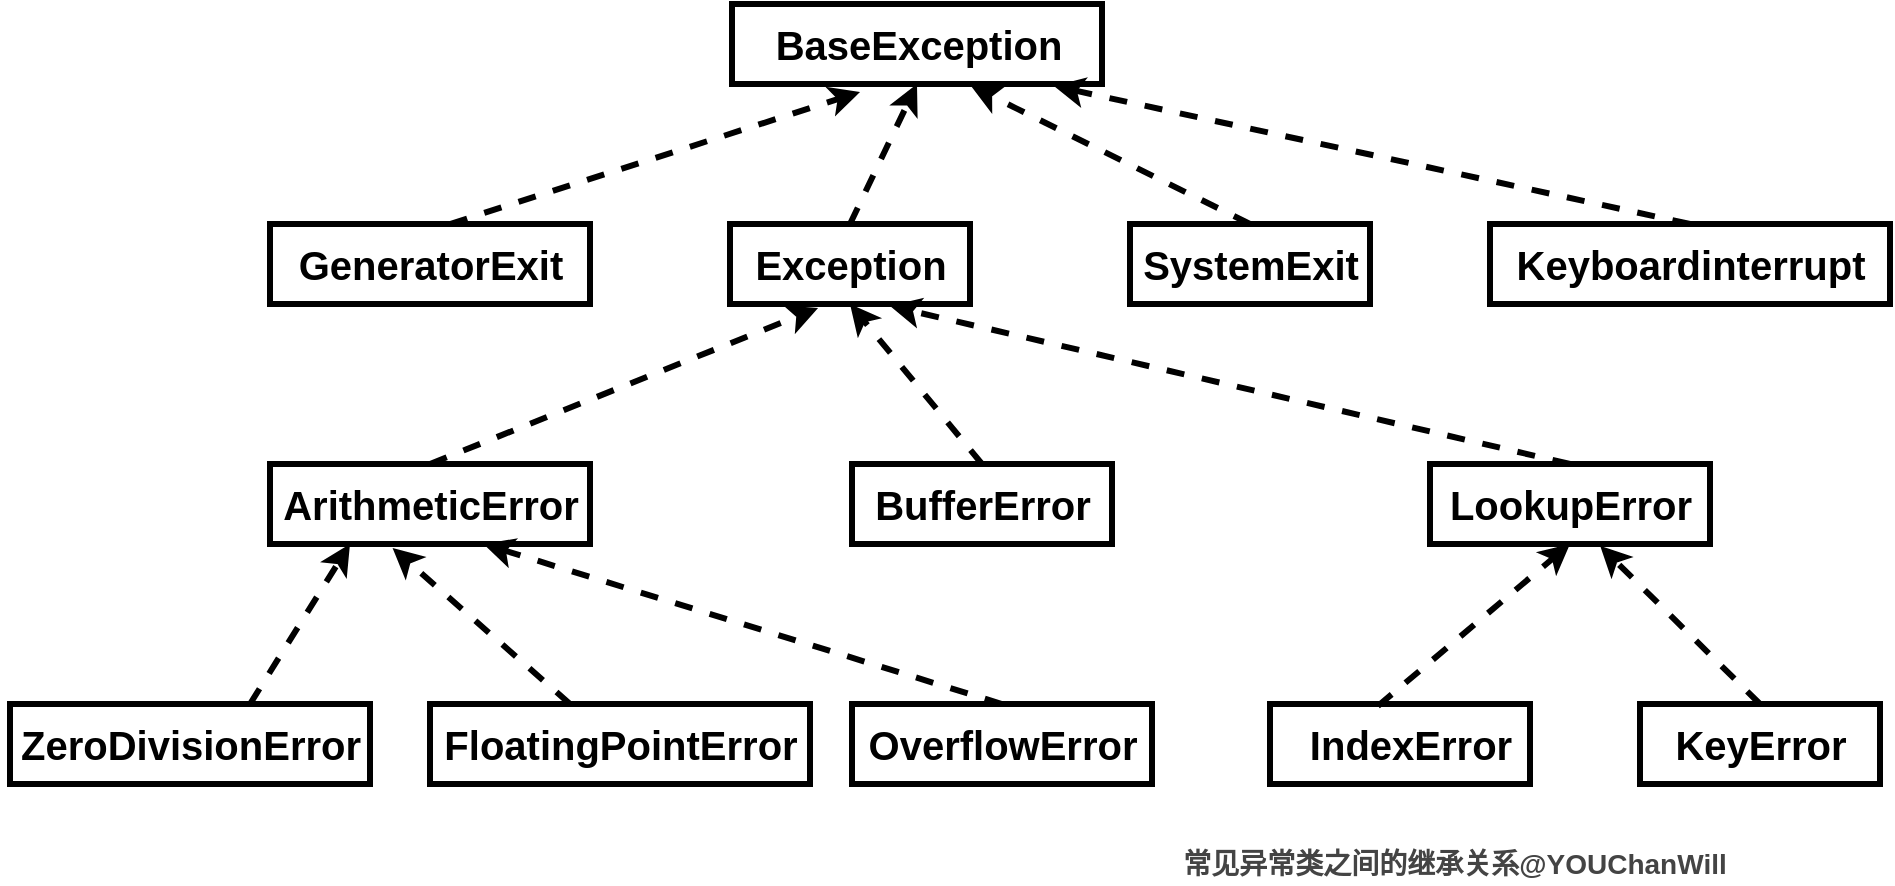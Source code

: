 <mxfile version="14.3.0" type="github"><diagram id="4TVnYgOCKfaMihATrELs" name="Page-1"><mxGraphModel dx="1769" dy="554" grid="1" gridSize="10" guides="1" tooltips="1" connect="1" arrows="1" fold="1" page="1" pageScale="1" pageWidth="827" pageHeight="1169" math="0" shadow="0"><root><mxCell id="0"/><mxCell id="1" parent="0"/><mxCell id="T6aTlQEyc08hEesUru2m-1" value="" style="rounded=0;whiteSpace=wrap;html=1;strokeWidth=3;" vertex="1" parent="1"><mxGeometry x="321" y="50" width="185" height="40" as="geometry"/></mxCell><mxCell id="T6aTlQEyc08hEesUru2m-2" value="" style="rounded=0;whiteSpace=wrap;html=1;strokeWidth=3;" vertex="1" parent="1"><mxGeometry x="90" y="160" width="160" height="40" as="geometry"/></mxCell><mxCell id="T6aTlQEyc08hEesUru2m-3" value="" style="rounded=0;whiteSpace=wrap;html=1;strokeWidth=3;" vertex="1" parent="1"><mxGeometry x="320" y="160" width="120" height="40" as="geometry"/></mxCell><mxCell id="T6aTlQEyc08hEesUru2m-4" value="" style="rounded=0;whiteSpace=wrap;html=1;strokeWidth=3;" vertex="1" parent="1"><mxGeometry x="520" y="160" width="120" height="40" as="geometry"/></mxCell><mxCell id="T6aTlQEyc08hEesUru2m-5" value="" style="rounded=0;whiteSpace=wrap;html=1;strokeWidth=3;" vertex="1" parent="1"><mxGeometry x="700" y="160" width="200" height="40" as="geometry"/></mxCell><mxCell id="T6aTlQEyc08hEesUru2m-6" value="" style="rounded=0;whiteSpace=wrap;html=1;strokeWidth=3;" vertex="1" parent="1"><mxGeometry x="90" y="280" width="160" height="40" as="geometry"/></mxCell><mxCell id="T6aTlQEyc08hEesUru2m-7" value="" style="rounded=0;whiteSpace=wrap;html=1;strokeWidth=3;" vertex="1" parent="1"><mxGeometry x="670" y="280" width="140" height="40" as="geometry"/></mxCell><mxCell id="T6aTlQEyc08hEesUru2m-8" value="" style="rounded=0;whiteSpace=wrap;html=1;strokeWidth=3;" vertex="1" parent="1"><mxGeometry x="381" y="280" width="130" height="40" as="geometry"/></mxCell><mxCell id="T6aTlQEyc08hEesUru2m-10" value="" style="rounded=0;whiteSpace=wrap;html=1;strokeWidth=3;" vertex="1" parent="1"><mxGeometry x="-40" y="400" width="180" height="40" as="geometry"/></mxCell><mxCell id="T6aTlQEyc08hEesUru2m-11" value="" style="rounded=0;whiteSpace=wrap;html=1;strokeWidth=3;" vertex="1" parent="1"><mxGeometry x="170" y="400" width="190" height="40" as="geometry"/></mxCell><mxCell id="T6aTlQEyc08hEesUru2m-12" value="" style="rounded=0;whiteSpace=wrap;html=1;strokeWidth=3;" vertex="1" parent="1"><mxGeometry x="381" y="400" width="150" height="40" as="geometry"/></mxCell><mxCell id="T6aTlQEyc08hEesUru2m-13" value="" style="rounded=0;whiteSpace=wrap;html=1;strokeWidth=3;" vertex="1" parent="1"><mxGeometry x="590" y="400" width="130" height="40" as="geometry"/></mxCell><mxCell id="T6aTlQEyc08hEesUru2m-14" value="" style="rounded=0;whiteSpace=wrap;html=1;strokeWidth=3;" vertex="1" parent="1"><mxGeometry x="775" y="400" width="120" height="40" as="geometry"/></mxCell><mxCell id="T6aTlQEyc08hEesUru2m-15" value="" style="endArrow=classic;html=1;dashed=1;strokeWidth=3;entryX=0.346;entryY=1.1;entryDx=0;entryDy=0;entryPerimeter=0;" edge="1" parent="1" target="T6aTlQEyc08hEesUru2m-1"><mxGeometry width="50" height="50" relative="1" as="geometry"><mxPoint x="180" y="160" as="sourcePoint"/><mxPoint x="230" y="110" as="targetPoint"/></mxGeometry></mxCell><mxCell id="T6aTlQEyc08hEesUru2m-16" value="" style="endArrow=classic;html=1;dashed=1;strokeWidth=3;entryX=0.5;entryY=1;entryDx=0;entryDy=0;" edge="1" parent="1" target="T6aTlQEyc08hEesUru2m-1"><mxGeometry width="50" height="50" relative="1" as="geometry"><mxPoint x="380" y="160" as="sourcePoint"/><mxPoint x="430" y="110" as="targetPoint"/></mxGeometry></mxCell><mxCell id="T6aTlQEyc08hEesUru2m-17" value="" style="endArrow=classic;html=1;dashed=1;strokeWidth=3;entryX=0.646;entryY=1.025;entryDx=0;entryDy=0;entryPerimeter=0;" edge="1" parent="1" target="T6aTlQEyc08hEesUru2m-1"><mxGeometry width="50" height="50" relative="1" as="geometry"><mxPoint x="580" y="160" as="sourcePoint"/><mxPoint x="630" y="110" as="targetPoint"/></mxGeometry></mxCell><mxCell id="T6aTlQEyc08hEesUru2m-18" value="" style="endArrow=classic;html=1;dashed=1;strokeWidth=3;entryX=0.87;entryY=1.025;entryDx=0;entryDy=0;entryPerimeter=0;" edge="1" parent="1" target="T6aTlQEyc08hEesUru2m-1"><mxGeometry width="50" height="50" relative="1" as="geometry"><mxPoint x="800" y="160" as="sourcePoint"/><mxPoint x="470" y="100" as="targetPoint"/></mxGeometry></mxCell><mxCell id="T6aTlQEyc08hEesUru2m-19" value="" style="endArrow=classic;html=1;dashed=1;strokeWidth=3;entryX=0.367;entryY=1.05;entryDx=0;entryDy=0;entryPerimeter=0;" edge="1" parent="1" target="T6aTlQEyc08hEesUru2m-3"><mxGeometry width="50" height="50" relative="1" as="geometry"><mxPoint x="170" y="280" as="sourcePoint"/><mxPoint x="220" y="230" as="targetPoint"/></mxGeometry></mxCell><mxCell id="T6aTlQEyc08hEesUru2m-20" value="" style="endArrow=classic;html=1;dashed=1;strokeWidth=3;entryX=0.5;entryY=1;entryDx=0;entryDy=0;exitX=0.5;exitY=0;exitDx=0;exitDy=0;" edge="1" parent="1" source="T6aTlQEyc08hEesUru2m-8" target="T6aTlQEyc08hEesUru2m-3"><mxGeometry width="50" height="50" relative="1" as="geometry"><mxPoint x="380" y="280" as="sourcePoint"/><mxPoint x="430" y="230" as="targetPoint"/></mxGeometry></mxCell><mxCell id="T6aTlQEyc08hEesUru2m-21" value="" style="endArrow=classic;html=1;dashed=1;strokeWidth=3;entryX=0.667;entryY=1.025;entryDx=0;entryDy=0;entryPerimeter=0;exitX=0.5;exitY=0;exitDx=0;exitDy=0;" edge="1" parent="1" source="T6aTlQEyc08hEesUru2m-7" target="T6aTlQEyc08hEesUru2m-3"><mxGeometry width="50" height="50" relative="1" as="geometry"><mxPoint x="580" y="280" as="sourcePoint"/><mxPoint x="630" y="230" as="targetPoint"/></mxGeometry></mxCell><mxCell id="T6aTlQEyc08hEesUru2m-22" value="" style="endArrow=classic;html=1;dashed=1;strokeWidth=3;entryX=0.25;entryY=1;entryDx=0;entryDy=0;" edge="1" parent="1" target="T6aTlQEyc08hEesUru2m-6"><mxGeometry width="50" height="50" relative="1" as="geometry"><mxPoint x="80" y="400" as="sourcePoint"/><mxPoint x="130" y="350" as="targetPoint"/></mxGeometry></mxCell><mxCell id="T6aTlQEyc08hEesUru2m-23" value="" style="endArrow=classic;html=1;dashed=1;strokeWidth=3;entryX=0.383;entryY=1.05;entryDx=0;entryDy=0;entryPerimeter=0;" edge="1" parent="1" target="T6aTlQEyc08hEesUru2m-6"><mxGeometry width="50" height="50" relative="1" as="geometry"><mxPoint x="240" y="400" as="sourcePoint"/><mxPoint x="290" y="350" as="targetPoint"/></mxGeometry></mxCell><mxCell id="T6aTlQEyc08hEesUru2m-24" value="" style="endArrow=classic;html=1;dashed=1;strokeWidth=3;entryX=0.667;entryY=1;entryDx=0;entryDy=0;entryPerimeter=0;exitX=0.5;exitY=0;exitDx=0;exitDy=0;" edge="1" parent="1" source="T6aTlQEyc08hEesUru2m-12" target="T6aTlQEyc08hEesUru2m-6"><mxGeometry width="50" height="50" relative="1" as="geometry"><mxPoint x="389" y="400" as="sourcePoint"/><mxPoint x="439" y="350" as="targetPoint"/></mxGeometry></mxCell><mxCell id="T6aTlQEyc08hEesUru2m-25" value="" style="endArrow=classic;html=1;dashed=1;strokeWidth=3;entryX=0.5;entryY=1;entryDx=0;entryDy=0;exitX=0.415;exitY=0.025;exitDx=0;exitDy=0;exitPerimeter=0;" edge="1" parent="1" source="T6aTlQEyc08hEesUru2m-13" target="T6aTlQEyc08hEesUru2m-7"><mxGeometry width="50" height="50" relative="1" as="geometry"><mxPoint x="580" y="400" as="sourcePoint"/><mxPoint x="630" y="350" as="targetPoint"/></mxGeometry></mxCell><mxCell id="T6aTlQEyc08hEesUru2m-26" value="" style="endArrow=classic;html=1;dashed=1;strokeWidth=3;entryX=0.608;entryY=1.025;entryDx=0;entryDy=0;entryPerimeter=0;exitX=0.5;exitY=0;exitDx=0;exitDy=0;" edge="1" parent="1" source="T6aTlQEyc08hEesUru2m-14" target="T6aTlQEyc08hEesUru2m-7"><mxGeometry width="50" height="50" relative="1" as="geometry"><mxPoint x="780" y="400" as="sourcePoint"/><mxPoint x="830" y="350" as="targetPoint"/></mxGeometry></mxCell><mxCell id="T6aTlQEyc08hEesUru2m-27" value="&lt;font size=&quot;1&quot;&gt;&lt;b style=&quot;font-size: 20px&quot;&gt;BaseException&lt;/b&gt;&lt;/font&gt;" style="text;html=1;resizable=0;autosize=1;align=center;verticalAlign=middle;points=[];fillColor=none;strokeColor=none;rounded=0;" vertex="1" parent="1"><mxGeometry x="334" y="60" width="160" height="20" as="geometry"/></mxCell><mxCell id="T6aTlQEyc08hEesUru2m-29" value="&lt;font size=&quot;1&quot;&gt;&lt;b style=&quot;font-size: 20px&quot;&gt;Exception&lt;/b&gt;&lt;/font&gt;" style="text;html=1;resizable=0;autosize=1;align=center;verticalAlign=middle;points=[];fillColor=none;strokeColor=none;rounded=0;" vertex="1" parent="1"><mxGeometry x="325" y="170" width="110" height="20" as="geometry"/></mxCell><mxCell id="T6aTlQEyc08hEesUru2m-30" value="&lt;font size=&quot;1&quot;&gt;&lt;b style=&quot;font-size: 20px&quot;&gt;SystemExit&lt;/b&gt;&lt;/font&gt;" style="text;html=1;resizable=0;autosize=1;align=center;verticalAlign=middle;points=[];fillColor=none;strokeColor=none;rounded=0;" vertex="1" parent="1"><mxGeometry x="520" y="170" width="120" height="20" as="geometry"/></mxCell><mxCell id="T6aTlQEyc08hEesUru2m-31" value="&lt;font size=&quot;1&quot;&gt;&lt;b style=&quot;font-size: 20px&quot;&gt;Keyboardinterrupt&lt;/b&gt;&lt;/font&gt;" style="text;html=1;resizable=0;autosize=1;align=center;verticalAlign=middle;points=[];fillColor=none;strokeColor=none;rounded=0;" vertex="1" parent="1"><mxGeometry x="705" y="170" width="190" height="20" as="geometry"/></mxCell><mxCell id="T6aTlQEyc08hEesUru2m-32" value="&lt;span style=&quot;font-size: 20px&quot;&gt;&lt;b&gt;GeneratorExit&lt;/b&gt;&lt;/span&gt;" style="text;html=1;resizable=0;autosize=1;align=center;verticalAlign=middle;points=[];fillColor=none;strokeColor=none;rounded=0;" vertex="1" parent="1"><mxGeometry x="95" y="170" width="150" height="20" as="geometry"/></mxCell><mxCell id="T6aTlQEyc08hEesUru2m-33" value="&lt;font size=&quot;1&quot;&gt;&lt;b style=&quot;font-size: 20px&quot;&gt;ArithmeticError&lt;/b&gt;&lt;/font&gt;" style="text;html=1;resizable=0;autosize=1;align=center;verticalAlign=middle;points=[];fillColor=none;strokeColor=none;rounded=0;" vertex="1" parent="1"><mxGeometry x="90" y="290" width="160" height="20" as="geometry"/></mxCell><mxCell id="T6aTlQEyc08hEesUru2m-34" value="&lt;font size=&quot;1&quot;&gt;&lt;b style=&quot;font-size: 20px&quot;&gt;BufferError&lt;/b&gt;&lt;/font&gt;" style="text;html=1;resizable=0;autosize=1;align=center;verticalAlign=middle;points=[];fillColor=none;strokeColor=none;rounded=0;" vertex="1" parent="1"><mxGeometry x="386" y="290" width="120" height="20" as="geometry"/></mxCell><mxCell id="T6aTlQEyc08hEesUru2m-35" value="&lt;font size=&quot;1&quot;&gt;&lt;b style=&quot;font-size: 20px&quot;&gt;LookupError&lt;/b&gt;&lt;/font&gt;" style="text;html=1;resizable=0;autosize=1;align=center;verticalAlign=middle;points=[];fillColor=none;strokeColor=none;rounded=0;" vertex="1" parent="1"><mxGeometry x="670" y="290" width="140" height="20" as="geometry"/></mxCell><mxCell id="T6aTlQEyc08hEesUru2m-36" value="&lt;font size=&quot;1&quot;&gt;&lt;b style=&quot;font-size: 20px&quot;&gt;ZeroDivisionError&lt;/b&gt;&lt;/font&gt;" style="text;html=1;resizable=0;autosize=1;align=center;verticalAlign=middle;points=[];fillColor=none;strokeColor=none;rounded=0;" vertex="1" parent="1"><mxGeometry x="-45" y="410" width="190" height="20" as="geometry"/></mxCell><mxCell id="T6aTlQEyc08hEesUru2m-37" value="&lt;font size=&quot;1&quot;&gt;&lt;b style=&quot;font-size: 20px&quot;&gt;FloatingPointError&lt;/b&gt;&lt;/font&gt;" style="text;html=1;resizable=0;autosize=1;align=center;verticalAlign=middle;points=[];fillColor=none;strokeColor=none;rounded=0;" vertex="1" parent="1"><mxGeometry x="170" y="410" width="190" height="20" as="geometry"/></mxCell><mxCell id="T6aTlQEyc08hEesUru2m-38" value="&lt;font size=&quot;1&quot;&gt;&lt;b style=&quot;font-size: 20px&quot;&gt;OverflowError&lt;/b&gt;&lt;/font&gt;" style="text;html=1;resizable=0;autosize=1;align=center;verticalAlign=middle;points=[];fillColor=none;strokeColor=none;rounded=0;" vertex="1" parent="1"><mxGeometry x="381" y="410" width="150" height="20" as="geometry"/></mxCell><mxCell id="T6aTlQEyc08hEesUru2m-39" value="&lt;font size=&quot;1&quot;&gt;&lt;b style=&quot;font-size: 20px&quot;&gt;IndexError&lt;/b&gt;&lt;/font&gt;" style="text;html=1;resizable=0;autosize=1;align=center;verticalAlign=middle;points=[];fillColor=none;strokeColor=none;rounded=0;" vertex="1" parent="1"><mxGeometry x="600" y="410" width="120" height="20" as="geometry"/></mxCell><mxCell id="T6aTlQEyc08hEesUru2m-40" value="&lt;font size=&quot;1&quot;&gt;&lt;b style=&quot;font-size: 20px&quot;&gt;KeyError&lt;/b&gt;&lt;/font&gt;" style="text;html=1;resizable=0;autosize=1;align=center;verticalAlign=middle;points=[];fillColor=none;strokeColor=none;rounded=0;" vertex="1" parent="1"><mxGeometry x="785" y="410" width="100" height="20" as="geometry"/></mxCell><mxCell id="T6aTlQEyc08hEesUru2m-41" value="&lt;span style=&quot;color: rgb(68 , 68 , 68) ; font-family: &amp;#34;helvetica neue&amp;#34; , , &amp;#34;microsoft yahei&amp;#34; , &amp;#34;helvetica&amp;#34; , &amp;#34;arial&amp;#34; , sans-serif ; font-size: 14px ; background-color: rgb(255 , 255 , 255)&quot;&gt;&lt;b&gt;常见异常类之间的继承关系@YOUChanWill&lt;/b&gt;&lt;/span&gt;" style="text;html=1;resizable=0;autosize=1;align=center;verticalAlign=middle;points=[];fillColor=none;strokeColor=none;rounded=0;" vertex="1" parent="1"><mxGeometry x="537" y="470" width="290" height="20" as="geometry"/></mxCell></root></mxGraphModel></diagram></mxfile>
